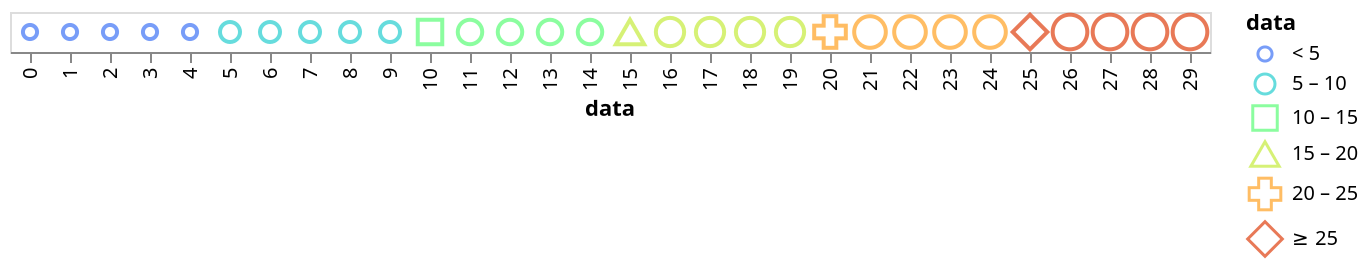 {
  "$schema": "https://vega.github.io/schema/vega-lite/v5.json",
  "data": {
    "sequence": {
      "start": 0,
      "stop": 30
    }
  },
  "mark": {
    "type": "point",
    "size": 500
  },
  "encoding": {
    "x": {
      "field": "data",
      "type": "ordinal"
    },
    "size": {
      "field": "data",
      "type": "quantitative",
      "scale": {
        "type": "threshold",
        "domain": [
          5,
          10,
          15,
          20,
          25
        ],
        "range": [
          50,
          100,
          150,
          200,
          250,
          300
        ]
      }
    },
    "color": {
      "field": "data",
      "type": "quantitative",
      "scale": {
        "type": "threshold",
        "domain": [
          5,
          10,
          15,
          20,
          25
        ],
        "scheme": "turbo"
      }
    },
    "shape": {
      "field": "data",
      "type": "nominal",
      "scale": {
        "type": "threshold",
        "domain": [
          5,
          10,
          15,
          20,
          25
        ]
      }
    }
  }
}
